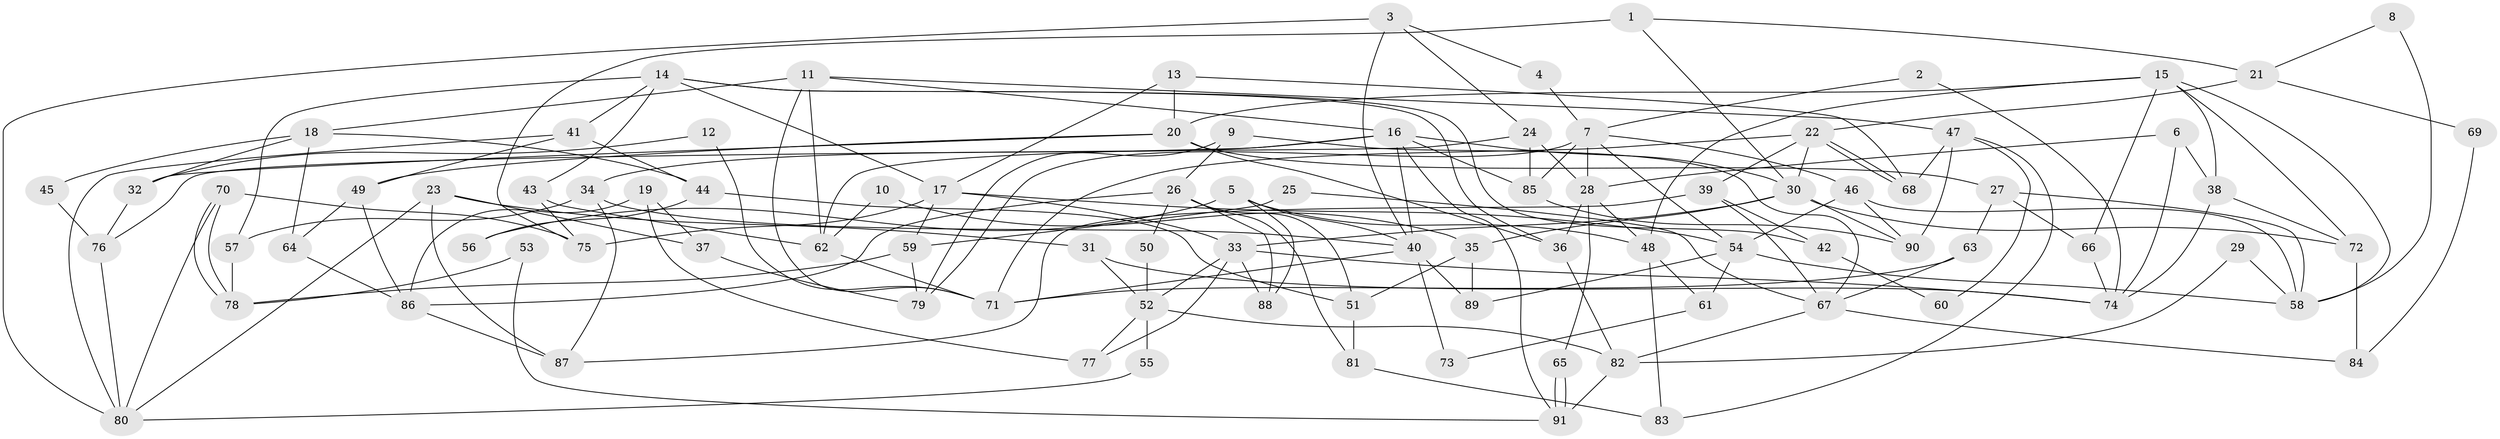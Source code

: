 // Generated by graph-tools (version 1.1) at 2025/49/03/09/25 04:49:17]
// undirected, 91 vertices, 182 edges
graph export_dot {
graph [start="1"]
  node [color=gray90,style=filled];
  1;
  2;
  3;
  4;
  5;
  6;
  7;
  8;
  9;
  10;
  11;
  12;
  13;
  14;
  15;
  16;
  17;
  18;
  19;
  20;
  21;
  22;
  23;
  24;
  25;
  26;
  27;
  28;
  29;
  30;
  31;
  32;
  33;
  34;
  35;
  36;
  37;
  38;
  39;
  40;
  41;
  42;
  43;
  44;
  45;
  46;
  47;
  48;
  49;
  50;
  51;
  52;
  53;
  54;
  55;
  56;
  57;
  58;
  59;
  60;
  61;
  62;
  63;
  64;
  65;
  66;
  67;
  68;
  69;
  70;
  71;
  72;
  73;
  74;
  75;
  76;
  77;
  78;
  79;
  80;
  81;
  82;
  83;
  84;
  85;
  86;
  87;
  88;
  89;
  90;
  91;
  1 -- 30;
  1 -- 75;
  1 -- 21;
  2 -- 74;
  2 -- 7;
  3 -- 40;
  3 -- 24;
  3 -- 4;
  3 -- 80;
  4 -- 7;
  5 -- 48;
  5 -- 40;
  5 -- 56;
  5 -- 88;
  6 -- 38;
  6 -- 28;
  6 -- 74;
  7 -- 54;
  7 -- 85;
  7 -- 28;
  7 -- 46;
  7 -- 79;
  8 -- 58;
  8 -- 21;
  9 -- 26;
  9 -- 67;
  9 -- 79;
  10 -- 35;
  10 -- 62;
  11 -- 62;
  11 -- 71;
  11 -- 16;
  11 -- 18;
  11 -- 47;
  12 -- 32;
  12 -- 71;
  13 -- 68;
  13 -- 20;
  13 -- 17;
  14 -- 17;
  14 -- 41;
  14 -- 36;
  14 -- 42;
  14 -- 43;
  14 -- 57;
  15 -- 58;
  15 -- 72;
  15 -- 20;
  15 -- 38;
  15 -- 48;
  15 -- 66;
  16 -- 34;
  16 -- 30;
  16 -- 40;
  16 -- 62;
  16 -- 85;
  16 -- 91;
  17 -- 54;
  17 -- 33;
  17 -- 59;
  17 -- 75;
  18 -- 32;
  18 -- 44;
  18 -- 45;
  18 -- 64;
  19 -- 37;
  19 -- 77;
  19 -- 86;
  20 -- 49;
  20 -- 27;
  20 -- 32;
  20 -- 36;
  21 -- 22;
  21 -- 69;
  22 -- 71;
  22 -- 68;
  22 -- 68;
  22 -- 30;
  22 -- 39;
  23 -- 87;
  23 -- 31;
  23 -- 37;
  23 -- 80;
  24 -- 85;
  24 -- 28;
  24 -- 76;
  25 -- 67;
  25 -- 59;
  26 -- 88;
  26 -- 86;
  26 -- 50;
  26 -- 51;
  26 -- 81;
  27 -- 66;
  27 -- 58;
  27 -- 63;
  28 -- 36;
  28 -- 48;
  28 -- 65;
  29 -- 58;
  29 -- 82;
  30 -- 33;
  30 -- 35;
  30 -- 72;
  30 -- 90;
  31 -- 52;
  31 -- 74;
  32 -- 76;
  33 -- 52;
  33 -- 74;
  33 -- 77;
  33 -- 88;
  34 -- 40;
  34 -- 57;
  34 -- 87;
  35 -- 51;
  35 -- 89;
  36 -- 82;
  37 -- 79;
  38 -- 74;
  38 -- 72;
  39 -- 87;
  39 -- 42;
  39 -- 67;
  40 -- 71;
  40 -- 73;
  40 -- 89;
  41 -- 44;
  41 -- 80;
  41 -- 49;
  42 -- 60;
  43 -- 75;
  43 -- 62;
  44 -- 51;
  44 -- 56;
  45 -- 76;
  46 -- 54;
  46 -- 58;
  46 -- 90;
  47 -- 90;
  47 -- 60;
  47 -- 68;
  47 -- 83;
  48 -- 61;
  48 -- 83;
  49 -- 86;
  49 -- 64;
  50 -- 52;
  51 -- 81;
  52 -- 82;
  52 -- 55;
  52 -- 77;
  53 -- 78;
  53 -- 91;
  54 -- 89;
  54 -- 58;
  54 -- 61;
  55 -- 80;
  57 -- 78;
  59 -- 79;
  59 -- 78;
  61 -- 73;
  62 -- 71;
  63 -- 67;
  63 -- 71;
  64 -- 86;
  65 -- 91;
  65 -- 91;
  66 -- 74;
  67 -- 82;
  67 -- 84;
  69 -- 84;
  70 -- 78;
  70 -- 78;
  70 -- 80;
  70 -- 75;
  72 -- 84;
  76 -- 80;
  81 -- 83;
  82 -- 91;
  85 -- 90;
  86 -- 87;
}
